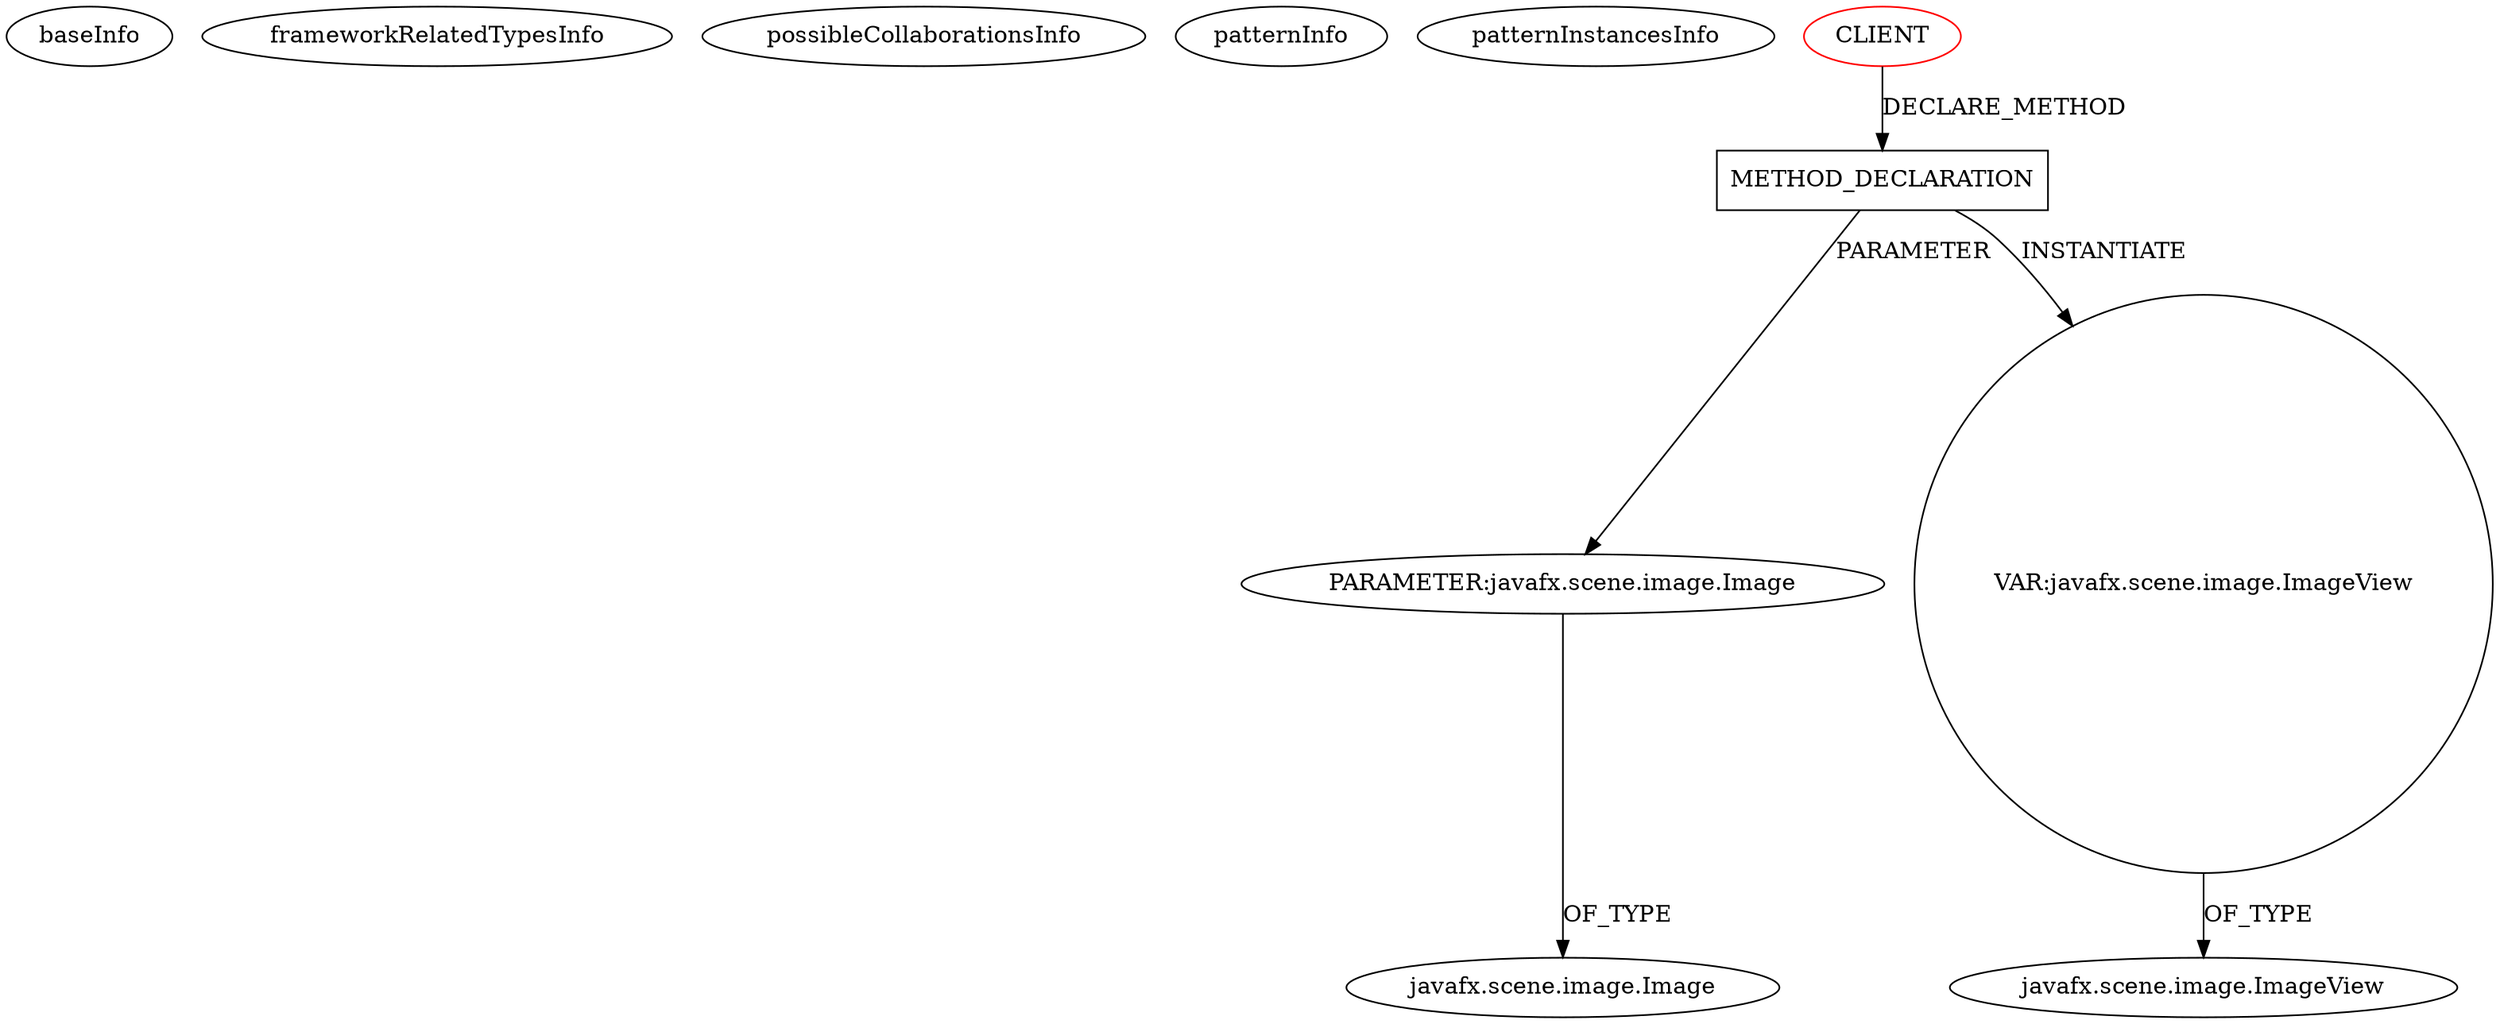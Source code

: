 digraph {
baseInfo[graphId=698,category="pattern",isAnonymous=false,possibleRelation=false]
frameworkRelatedTypesInfo[]
possibleCollaborationsInfo[]
patternInfo[frequency=2.0,patternRootClient=0]
patternInstancesInfo[0="aglassman-java-design-pattern-examples~/aglassman-java-design-pattern-examples/java-design-pattern-examples-master/design-patterns/src/main/java/designpatterns/prototype/toolbar/PrototypeToolbar.java~PrototypeToolbar~1739",1="youseke-digitalclock~/youseke-digitalclock/digitalclock-master/src/puzzlewithtimer/controller/FXMLController.java~FXMLController~4893"]
38[label="javafx.scene.image.Image",vertexType="FRAMEWORK_CLASS_TYPE",isFrameworkType=false]
203[label="PARAMETER:javafx.scene.image.Image",vertexType="PARAMETER_DECLARATION",isFrameworkType=false]
202[label="METHOD_DECLARATION",vertexType="CLIENT_METHOD_DECLARATION",isFrameworkType=false,shape=box]
0[label="CLIENT",vertexType="ROOT_CLIENT_CLASS_DECLARATION",isFrameworkType=false,color=red]
251[label="VAR:javafx.scene.image.ImageView",vertexType="VARIABLE_EXPRESION",isFrameworkType=false,shape=circle]
13[label="javafx.scene.image.ImageView",vertexType="FRAMEWORK_CLASS_TYPE",isFrameworkType=false]
203->38[label="OF_TYPE"]
0->202[label="DECLARE_METHOD"]
202->203[label="PARAMETER"]
202->251[label="INSTANTIATE"]
251->13[label="OF_TYPE"]
}
